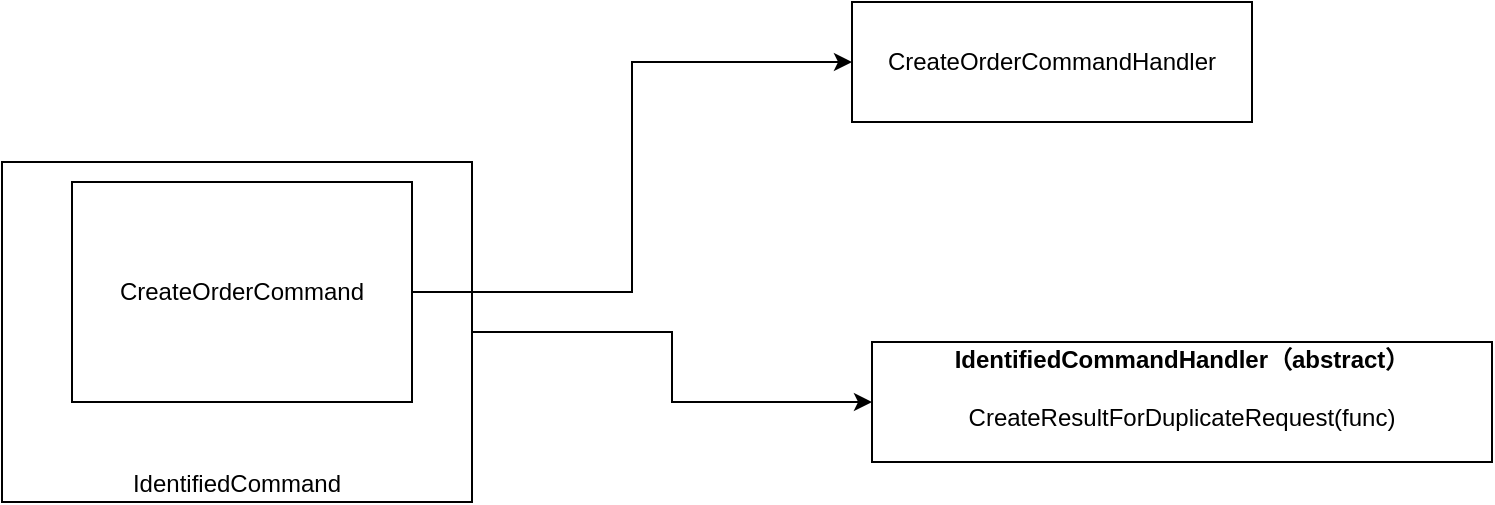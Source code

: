 <mxfile version="24.7.12">
  <diagram name="第 1 页" id="0CL0gYTpgilDrgNG6mH_">
    <mxGraphModel dx="1816" dy="509" grid="1" gridSize="10" guides="1" tooltips="1" connect="1" arrows="1" fold="1" page="1" pageScale="1" pageWidth="827" pageHeight="1169" math="0" shadow="0">
      <root>
        <mxCell id="0" />
        <mxCell id="1" parent="0" />
        <mxCell id="wwv39Vr1Hcd0nXPnE-27-6" style="edgeStyle=orthogonalEdgeStyle;rounded=0;orthogonalLoop=1;jettySize=auto;html=1;entryX=0;entryY=0.5;entryDx=0;entryDy=0;" edge="1" parent="1" source="wwv39Vr1Hcd0nXPnE-27-4" target="wwv39Vr1Hcd0nXPnE-27-5">
          <mxGeometry relative="1" as="geometry" />
        </mxCell>
        <mxCell id="wwv39Vr1Hcd0nXPnE-27-4" value="IdentifiedCommand" style="rounded=0;whiteSpace=wrap;html=1;verticalAlign=bottom;" vertex="1" parent="1">
          <mxGeometry x="-405" y="360" width="235" height="170" as="geometry" />
        </mxCell>
        <mxCell id="wwv39Vr1Hcd0nXPnE-27-3" style="edgeStyle=orthogonalEdgeStyle;rounded=0;orthogonalLoop=1;jettySize=auto;html=1;entryX=0;entryY=0.5;entryDx=0;entryDy=0;" edge="1" parent="1" source="wwv39Vr1Hcd0nXPnE-27-1" target="wwv39Vr1Hcd0nXPnE-27-2">
          <mxGeometry relative="1" as="geometry">
            <mxPoint x="-70" y="280" as="targetPoint" />
          </mxGeometry>
        </mxCell>
        <mxCell id="wwv39Vr1Hcd0nXPnE-27-1" value="CreateOrderCommand" style="rounded=0;whiteSpace=wrap;html=1;" vertex="1" parent="1">
          <mxGeometry x="-370" y="370" width="170" height="110" as="geometry" />
        </mxCell>
        <mxCell id="wwv39Vr1Hcd0nXPnE-27-2" value="CreateOrderCommandHandler" style="rounded=0;whiteSpace=wrap;html=1;" vertex="1" parent="1">
          <mxGeometry x="20" y="280" width="200" height="60" as="geometry" />
        </mxCell>
        <mxCell id="wwv39Vr1Hcd0nXPnE-27-5" value="&lt;b&gt;IdentifiedCommandHandler（abstract）&lt;/b&gt;&lt;div&gt;&lt;b&gt;&lt;br&gt;&lt;/b&gt;&lt;div&gt;CreateResultForDuplicateRequest(func)&lt;br&gt;&lt;/div&gt;&lt;div&gt;&lt;br&gt;&lt;/div&gt;&lt;/div&gt;" style="rounded=0;whiteSpace=wrap;html=1;" vertex="1" parent="1">
          <mxGeometry x="30" y="450" width="310" height="60" as="geometry" />
        </mxCell>
      </root>
    </mxGraphModel>
  </diagram>
</mxfile>

